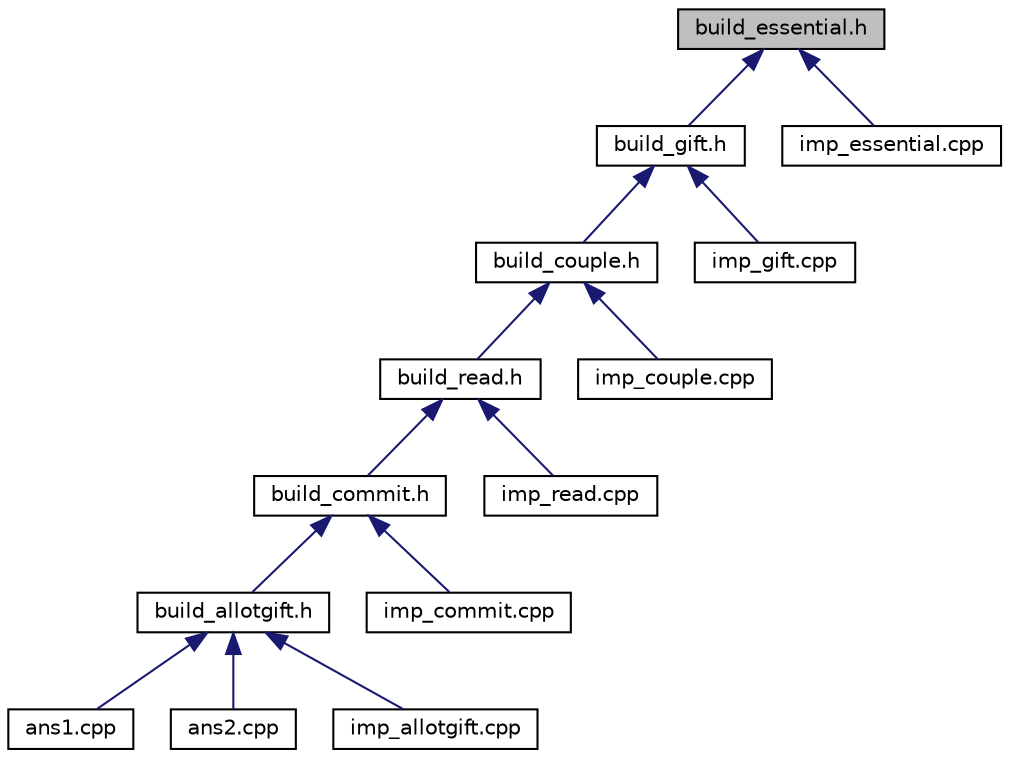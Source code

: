 digraph "build_essential.h"
{
  edge [fontname="Helvetica",fontsize="10",labelfontname="Helvetica",labelfontsize="10"];
  node [fontname="Helvetica",fontsize="10",shape=record];
  Node1 [label="build_essential.h",height=0.2,width=0.4,color="black", fillcolor="grey75", style="filled", fontcolor="black"];
  Node1 -> Node2 [dir="back",color="midnightblue",fontsize="10",style="solid",fontname="Helvetica"];
  Node2 [label="build_gift.h",height=0.2,width=0.4,color="black", fillcolor="white", style="filled",URL="$build__gift_8h.html"];
  Node2 -> Node3 [dir="back",color="midnightblue",fontsize="10",style="solid",fontname="Helvetica"];
  Node3 [label="build_couple.h",height=0.2,width=0.4,color="black", fillcolor="white", style="filled",URL="$build__couple_8h.html"];
  Node3 -> Node4 [dir="back",color="midnightblue",fontsize="10",style="solid",fontname="Helvetica"];
  Node4 [label="build_read.h",height=0.2,width=0.4,color="black", fillcolor="white", style="filled",URL="$build__read_8h.html"];
  Node4 -> Node5 [dir="back",color="midnightblue",fontsize="10",style="solid",fontname="Helvetica"];
  Node5 [label="build_commit.h",height=0.2,width=0.4,color="black", fillcolor="white", style="filled",URL="$build__commit_8h.html"];
  Node5 -> Node6 [dir="back",color="midnightblue",fontsize="10",style="solid",fontname="Helvetica"];
  Node6 [label="build_allotgift.h",height=0.2,width=0.4,color="black", fillcolor="white", style="filled",URL="$build__allotgift_8h.html"];
  Node6 -> Node7 [dir="back",color="midnightblue",fontsize="10",style="solid",fontname="Helvetica"];
  Node7 [label="ans1.cpp",height=0.2,width=0.4,color="black", fillcolor="white", style="filled",URL="$ans1_8cpp.html"];
  Node6 -> Node8 [dir="back",color="midnightblue",fontsize="10",style="solid",fontname="Helvetica"];
  Node8 [label="ans2.cpp",height=0.2,width=0.4,color="black", fillcolor="white", style="filled",URL="$ans2_8cpp.html"];
  Node6 -> Node9 [dir="back",color="midnightblue",fontsize="10",style="solid",fontname="Helvetica"];
  Node9 [label="imp_allotgift.cpp",height=0.2,width=0.4,color="black", fillcolor="white", style="filled",URL="$imp__allotgift_8cpp.html"];
  Node5 -> Node10 [dir="back",color="midnightblue",fontsize="10",style="solid",fontname="Helvetica"];
  Node10 [label="imp_commit.cpp",height=0.2,width=0.4,color="black", fillcolor="white", style="filled",URL="$imp__commit_8cpp.html"];
  Node4 -> Node11 [dir="back",color="midnightblue",fontsize="10",style="solid",fontname="Helvetica"];
  Node11 [label="imp_read.cpp",height=0.2,width=0.4,color="black", fillcolor="white", style="filled",URL="$imp__read_8cpp.html"];
  Node3 -> Node12 [dir="back",color="midnightblue",fontsize="10",style="solid",fontname="Helvetica"];
  Node12 [label="imp_couple.cpp",height=0.2,width=0.4,color="black", fillcolor="white", style="filled",URL="$imp__couple_8cpp.html"];
  Node2 -> Node13 [dir="back",color="midnightblue",fontsize="10",style="solid",fontname="Helvetica"];
  Node13 [label="imp_gift.cpp",height=0.2,width=0.4,color="black", fillcolor="white", style="filled",URL="$imp__gift_8cpp.html"];
  Node1 -> Node14 [dir="back",color="midnightblue",fontsize="10",style="solid",fontname="Helvetica"];
  Node14 [label="imp_essential.cpp",height=0.2,width=0.4,color="black", fillcolor="white", style="filled",URL="$imp__essential_8cpp.html"];
}
